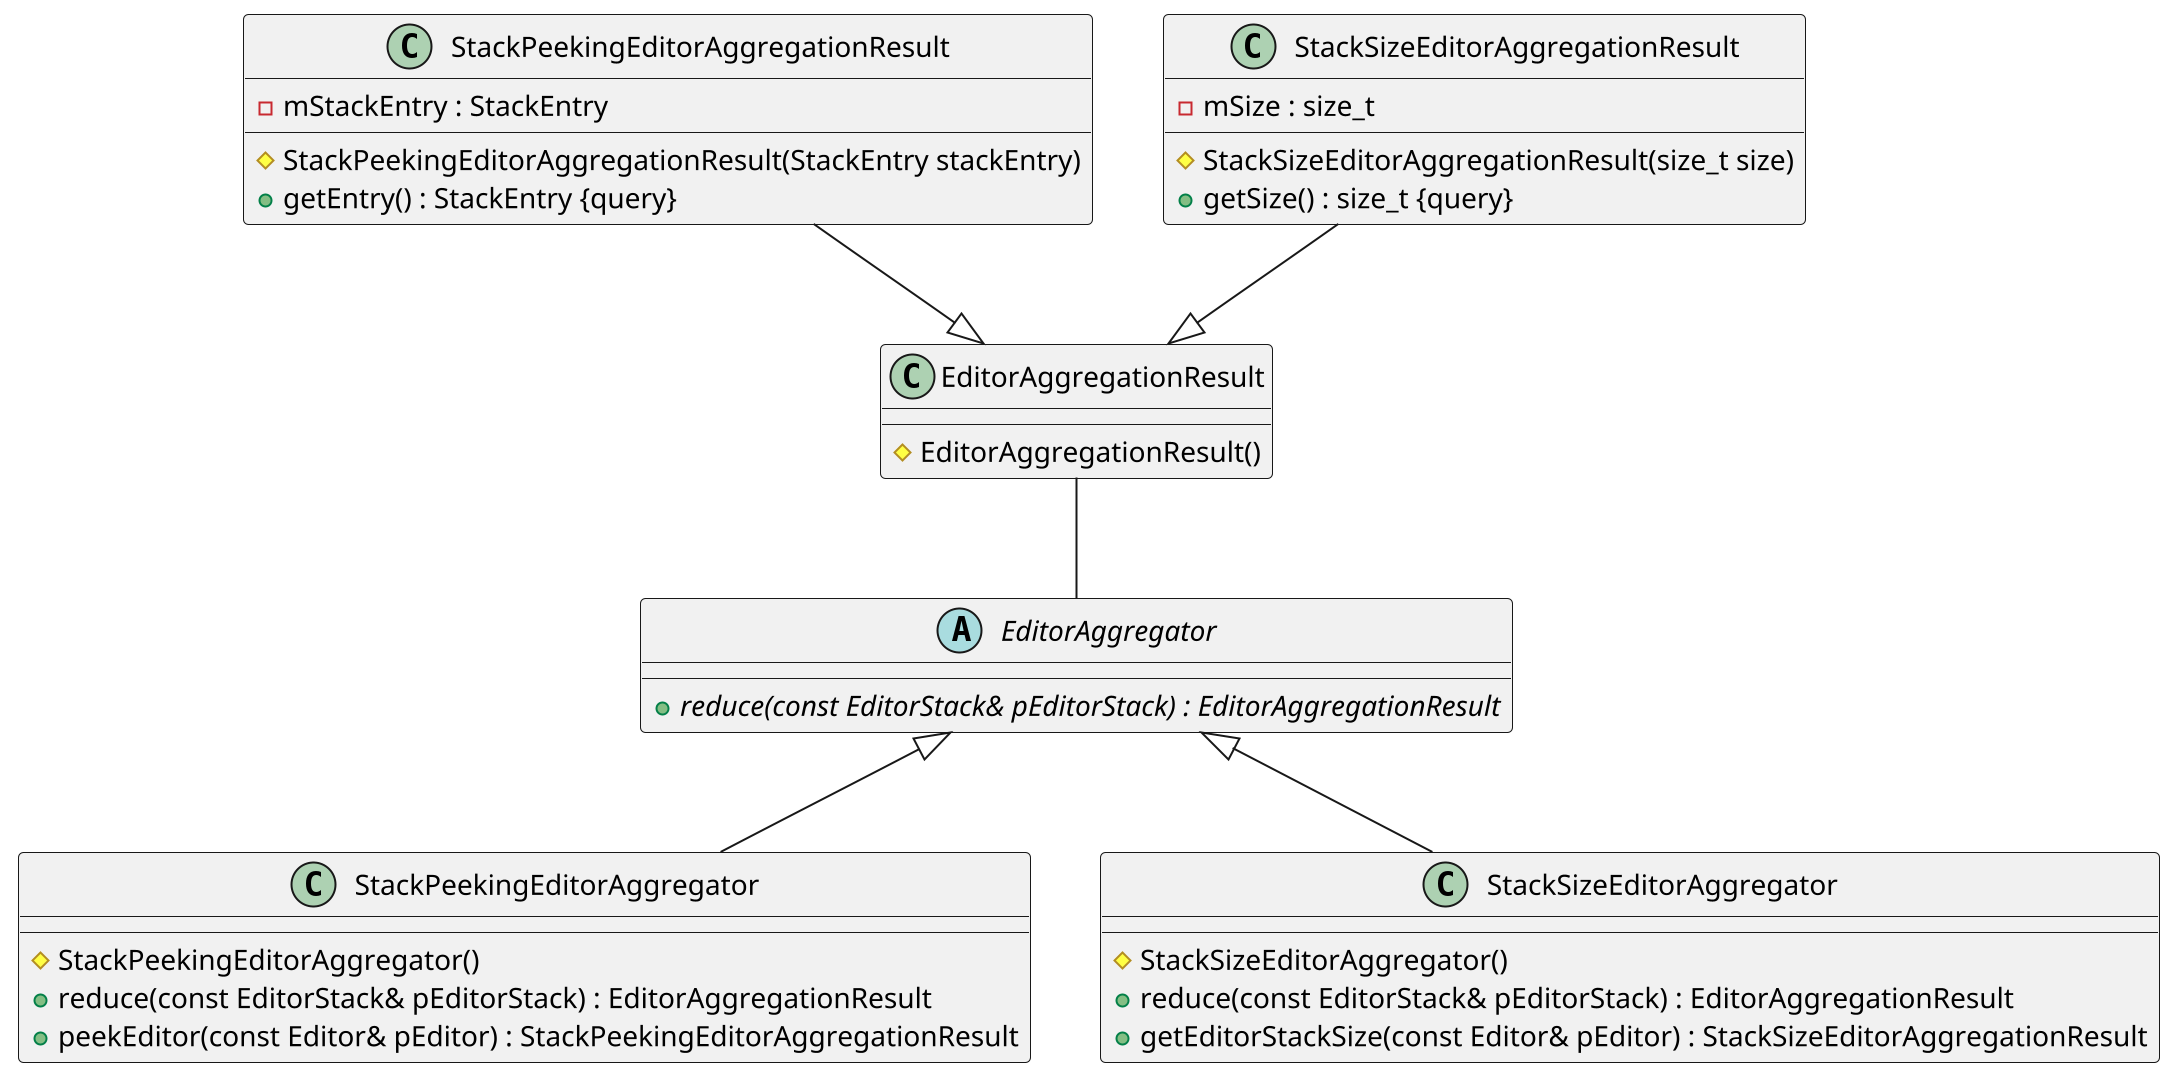 @startuml

scale 2


class EditorAggregationResult {
    #EditorAggregationResult()
}

abstract class EditorAggregator {
    +{abstract} reduce(const EditorStack& pEditorStack) : EditorAggregationResult
}

class StackPeekingEditorAggregationResult {
    #StackPeekingEditorAggregationResult(StackEntry stackEntry)
    +getEntry() : StackEntry {query}
    -mStackEntry : StackEntry
}

class StackPeekingEditorAggregator {
    #StackPeekingEditorAggregator()
    +reduce(const EditorStack& pEditorStack) : EditorAggregationResult
    +peekEditor(const Editor& pEditor) : StackPeekingEditorAggregationResult
}

class StackSizeEditorAggregationResult {
    #StackSizeEditorAggregationResult(size_t size)
    +getSize() : size_t {query}
    -mSize : size_t
}

class StackSizeEditorAggregator {
    #StackSizeEditorAggregator()
    +reduce(const EditorStack& pEditorStack) : EditorAggregationResult
    +getEditorStackSize(const Editor& pEditor) : StackSizeEditorAggregationResult
}


StackPeekingEditorAggregationResult --|> EditorAggregationResult
StackSizeEditorAggregationResult --|> EditorAggregationResult
EditorAggregator <|-- StackPeekingEditorAggregator
EditorAggregator <|-- StackSizeEditorAggregator

EditorAggregationResult -- EditorAggregator


@enduml
